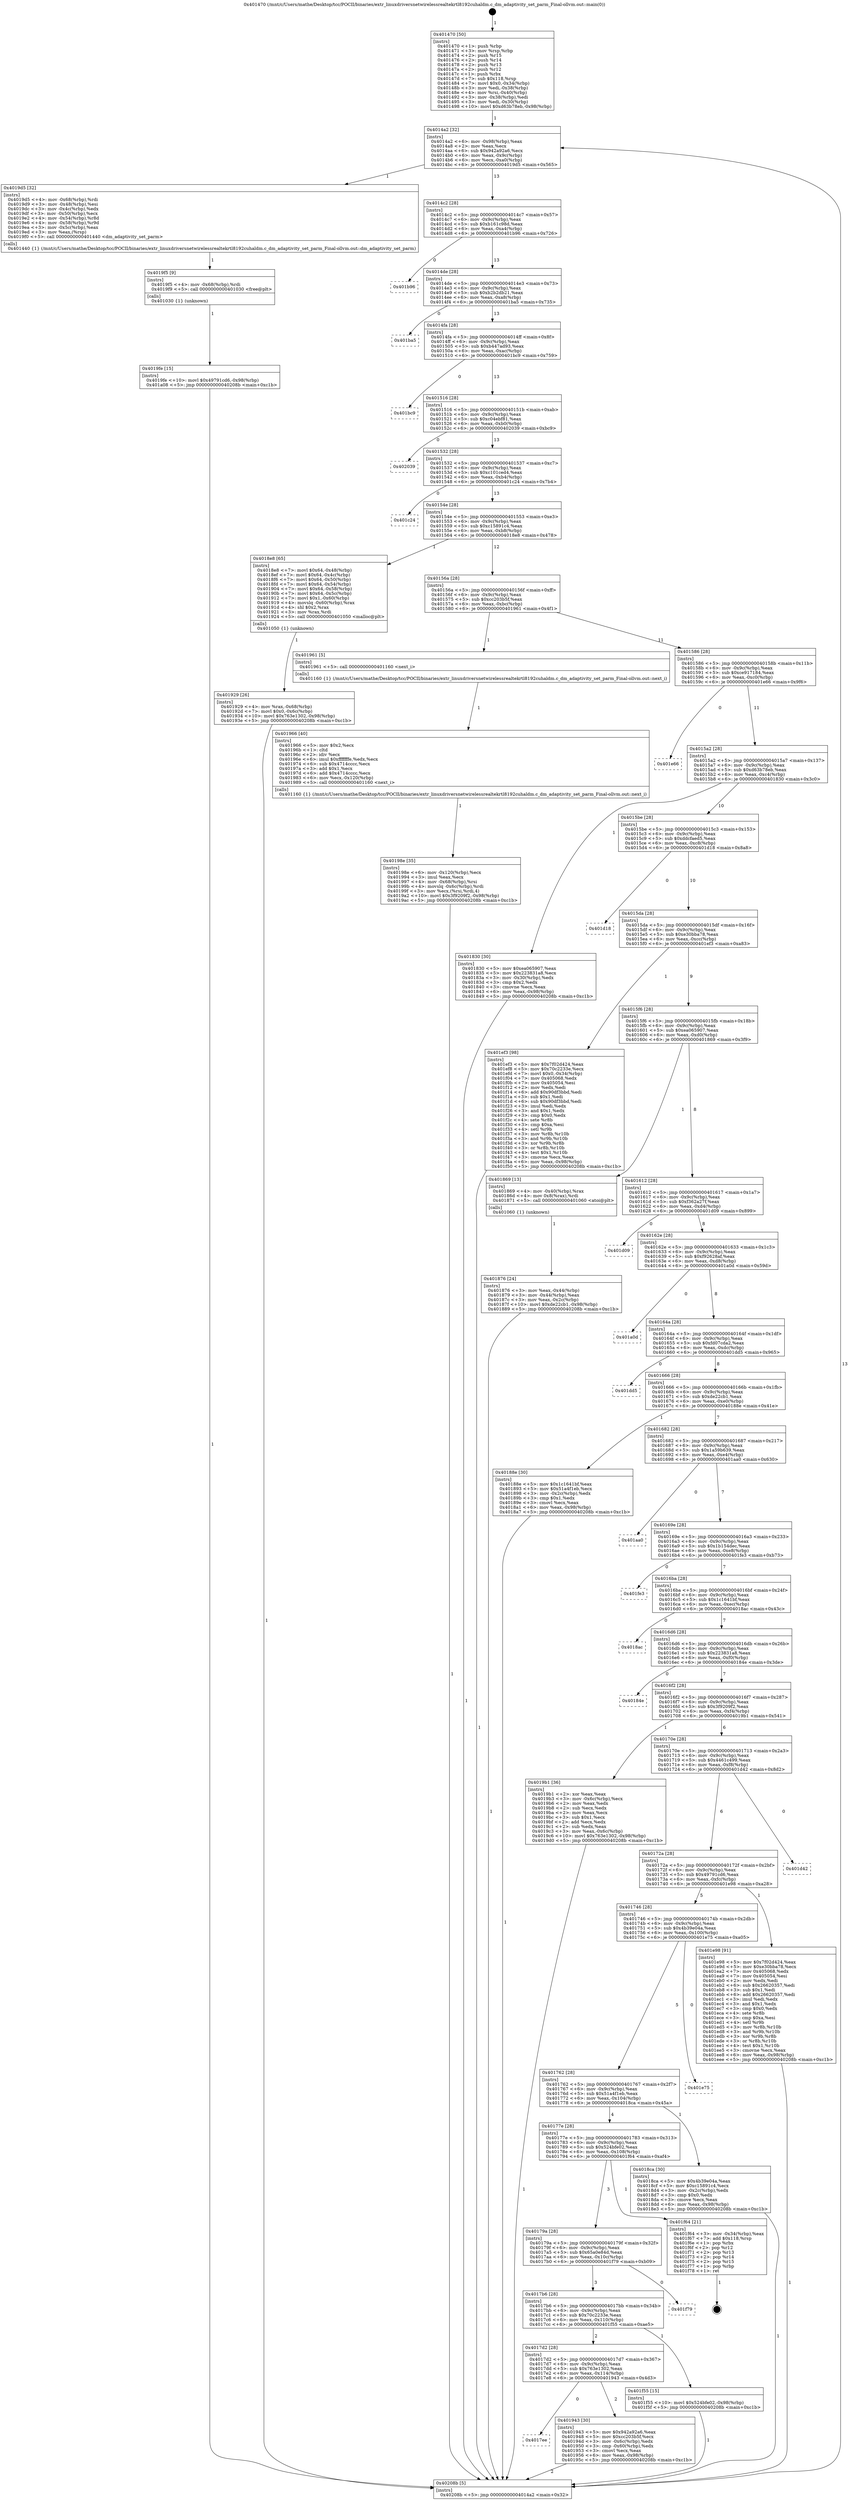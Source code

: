 digraph "0x401470" {
  label = "0x401470 (/mnt/c/Users/mathe/Desktop/tcc/POCII/binaries/extr_linuxdriversnetwirelessrealtekrtl8192cuhaldm.c_dm_adaptivity_set_parm_Final-ollvm.out::main(0))"
  labelloc = "t"
  node[shape=record]

  Entry [label="",width=0.3,height=0.3,shape=circle,fillcolor=black,style=filled]
  "0x4014a2" [label="{
     0x4014a2 [32]\l
     | [instrs]\l
     &nbsp;&nbsp;0x4014a2 \<+6\>: mov -0x98(%rbp),%eax\l
     &nbsp;&nbsp;0x4014a8 \<+2\>: mov %eax,%ecx\l
     &nbsp;&nbsp;0x4014aa \<+6\>: sub $0x942a92a6,%ecx\l
     &nbsp;&nbsp;0x4014b0 \<+6\>: mov %eax,-0x9c(%rbp)\l
     &nbsp;&nbsp;0x4014b6 \<+6\>: mov %ecx,-0xa0(%rbp)\l
     &nbsp;&nbsp;0x4014bc \<+6\>: je 00000000004019d5 \<main+0x565\>\l
  }"]
  "0x4019d5" [label="{
     0x4019d5 [32]\l
     | [instrs]\l
     &nbsp;&nbsp;0x4019d5 \<+4\>: mov -0x68(%rbp),%rdi\l
     &nbsp;&nbsp;0x4019d9 \<+3\>: mov -0x48(%rbp),%esi\l
     &nbsp;&nbsp;0x4019dc \<+3\>: mov -0x4c(%rbp),%edx\l
     &nbsp;&nbsp;0x4019df \<+3\>: mov -0x50(%rbp),%ecx\l
     &nbsp;&nbsp;0x4019e2 \<+4\>: mov -0x54(%rbp),%r8d\l
     &nbsp;&nbsp;0x4019e6 \<+4\>: mov -0x58(%rbp),%r9d\l
     &nbsp;&nbsp;0x4019ea \<+3\>: mov -0x5c(%rbp),%eax\l
     &nbsp;&nbsp;0x4019ed \<+3\>: mov %eax,(%rsp)\l
     &nbsp;&nbsp;0x4019f0 \<+5\>: call 0000000000401440 \<dm_adaptivity_set_parm\>\l
     | [calls]\l
     &nbsp;&nbsp;0x401440 \{1\} (/mnt/c/Users/mathe/Desktop/tcc/POCII/binaries/extr_linuxdriversnetwirelessrealtekrtl8192cuhaldm.c_dm_adaptivity_set_parm_Final-ollvm.out::dm_adaptivity_set_parm)\l
  }"]
  "0x4014c2" [label="{
     0x4014c2 [28]\l
     | [instrs]\l
     &nbsp;&nbsp;0x4014c2 \<+5\>: jmp 00000000004014c7 \<main+0x57\>\l
     &nbsp;&nbsp;0x4014c7 \<+6\>: mov -0x9c(%rbp),%eax\l
     &nbsp;&nbsp;0x4014cd \<+5\>: sub $0xb161c98d,%eax\l
     &nbsp;&nbsp;0x4014d2 \<+6\>: mov %eax,-0xa4(%rbp)\l
     &nbsp;&nbsp;0x4014d8 \<+6\>: je 0000000000401b96 \<main+0x726\>\l
  }"]
  Exit [label="",width=0.3,height=0.3,shape=circle,fillcolor=black,style=filled,peripheries=2]
  "0x401b96" [label="{
     0x401b96\l
  }", style=dashed]
  "0x4014de" [label="{
     0x4014de [28]\l
     | [instrs]\l
     &nbsp;&nbsp;0x4014de \<+5\>: jmp 00000000004014e3 \<main+0x73\>\l
     &nbsp;&nbsp;0x4014e3 \<+6\>: mov -0x9c(%rbp),%eax\l
     &nbsp;&nbsp;0x4014e9 \<+5\>: sub $0xb2b2db21,%eax\l
     &nbsp;&nbsp;0x4014ee \<+6\>: mov %eax,-0xa8(%rbp)\l
     &nbsp;&nbsp;0x4014f4 \<+6\>: je 0000000000401ba5 \<main+0x735\>\l
  }"]
  "0x4019fe" [label="{
     0x4019fe [15]\l
     | [instrs]\l
     &nbsp;&nbsp;0x4019fe \<+10\>: movl $0x49791cd6,-0x98(%rbp)\l
     &nbsp;&nbsp;0x401a08 \<+5\>: jmp 000000000040208b \<main+0xc1b\>\l
  }"]
  "0x401ba5" [label="{
     0x401ba5\l
  }", style=dashed]
  "0x4014fa" [label="{
     0x4014fa [28]\l
     | [instrs]\l
     &nbsp;&nbsp;0x4014fa \<+5\>: jmp 00000000004014ff \<main+0x8f\>\l
     &nbsp;&nbsp;0x4014ff \<+6\>: mov -0x9c(%rbp),%eax\l
     &nbsp;&nbsp;0x401505 \<+5\>: sub $0xb447ad93,%eax\l
     &nbsp;&nbsp;0x40150a \<+6\>: mov %eax,-0xac(%rbp)\l
     &nbsp;&nbsp;0x401510 \<+6\>: je 0000000000401bc9 \<main+0x759\>\l
  }"]
  "0x4019f5" [label="{
     0x4019f5 [9]\l
     | [instrs]\l
     &nbsp;&nbsp;0x4019f5 \<+4\>: mov -0x68(%rbp),%rdi\l
     &nbsp;&nbsp;0x4019f9 \<+5\>: call 0000000000401030 \<free@plt\>\l
     | [calls]\l
     &nbsp;&nbsp;0x401030 \{1\} (unknown)\l
  }"]
  "0x401bc9" [label="{
     0x401bc9\l
  }", style=dashed]
  "0x401516" [label="{
     0x401516 [28]\l
     | [instrs]\l
     &nbsp;&nbsp;0x401516 \<+5\>: jmp 000000000040151b \<main+0xab\>\l
     &nbsp;&nbsp;0x40151b \<+6\>: mov -0x9c(%rbp),%eax\l
     &nbsp;&nbsp;0x401521 \<+5\>: sub $0xc04ebf81,%eax\l
     &nbsp;&nbsp;0x401526 \<+6\>: mov %eax,-0xb0(%rbp)\l
     &nbsp;&nbsp;0x40152c \<+6\>: je 0000000000402039 \<main+0xbc9\>\l
  }"]
  "0x40198e" [label="{
     0x40198e [35]\l
     | [instrs]\l
     &nbsp;&nbsp;0x40198e \<+6\>: mov -0x120(%rbp),%ecx\l
     &nbsp;&nbsp;0x401994 \<+3\>: imul %eax,%ecx\l
     &nbsp;&nbsp;0x401997 \<+4\>: mov -0x68(%rbp),%rsi\l
     &nbsp;&nbsp;0x40199b \<+4\>: movslq -0x6c(%rbp),%rdi\l
     &nbsp;&nbsp;0x40199f \<+3\>: mov %ecx,(%rsi,%rdi,4)\l
     &nbsp;&nbsp;0x4019a2 \<+10\>: movl $0x3f9209f2,-0x98(%rbp)\l
     &nbsp;&nbsp;0x4019ac \<+5\>: jmp 000000000040208b \<main+0xc1b\>\l
  }"]
  "0x402039" [label="{
     0x402039\l
  }", style=dashed]
  "0x401532" [label="{
     0x401532 [28]\l
     | [instrs]\l
     &nbsp;&nbsp;0x401532 \<+5\>: jmp 0000000000401537 \<main+0xc7\>\l
     &nbsp;&nbsp;0x401537 \<+6\>: mov -0x9c(%rbp),%eax\l
     &nbsp;&nbsp;0x40153d \<+5\>: sub $0xc101ced4,%eax\l
     &nbsp;&nbsp;0x401542 \<+6\>: mov %eax,-0xb4(%rbp)\l
     &nbsp;&nbsp;0x401548 \<+6\>: je 0000000000401c24 \<main+0x7b4\>\l
  }"]
  "0x401966" [label="{
     0x401966 [40]\l
     | [instrs]\l
     &nbsp;&nbsp;0x401966 \<+5\>: mov $0x2,%ecx\l
     &nbsp;&nbsp;0x40196b \<+1\>: cltd\l
     &nbsp;&nbsp;0x40196c \<+2\>: idiv %ecx\l
     &nbsp;&nbsp;0x40196e \<+6\>: imul $0xfffffffe,%edx,%ecx\l
     &nbsp;&nbsp;0x401974 \<+6\>: sub $0x4714cccc,%ecx\l
     &nbsp;&nbsp;0x40197a \<+3\>: add $0x1,%ecx\l
     &nbsp;&nbsp;0x40197d \<+6\>: add $0x4714cccc,%ecx\l
     &nbsp;&nbsp;0x401983 \<+6\>: mov %ecx,-0x120(%rbp)\l
     &nbsp;&nbsp;0x401989 \<+5\>: call 0000000000401160 \<next_i\>\l
     | [calls]\l
     &nbsp;&nbsp;0x401160 \{1\} (/mnt/c/Users/mathe/Desktop/tcc/POCII/binaries/extr_linuxdriversnetwirelessrealtekrtl8192cuhaldm.c_dm_adaptivity_set_parm_Final-ollvm.out::next_i)\l
  }"]
  "0x401c24" [label="{
     0x401c24\l
  }", style=dashed]
  "0x40154e" [label="{
     0x40154e [28]\l
     | [instrs]\l
     &nbsp;&nbsp;0x40154e \<+5\>: jmp 0000000000401553 \<main+0xe3\>\l
     &nbsp;&nbsp;0x401553 \<+6\>: mov -0x9c(%rbp),%eax\l
     &nbsp;&nbsp;0x401559 \<+5\>: sub $0xc15891c4,%eax\l
     &nbsp;&nbsp;0x40155e \<+6\>: mov %eax,-0xb8(%rbp)\l
     &nbsp;&nbsp;0x401564 \<+6\>: je 00000000004018e8 \<main+0x478\>\l
  }"]
  "0x4017ee" [label="{
     0x4017ee\l
  }", style=dashed]
  "0x4018e8" [label="{
     0x4018e8 [65]\l
     | [instrs]\l
     &nbsp;&nbsp;0x4018e8 \<+7\>: movl $0x64,-0x48(%rbp)\l
     &nbsp;&nbsp;0x4018ef \<+7\>: movl $0x64,-0x4c(%rbp)\l
     &nbsp;&nbsp;0x4018f6 \<+7\>: movl $0x64,-0x50(%rbp)\l
     &nbsp;&nbsp;0x4018fd \<+7\>: movl $0x64,-0x54(%rbp)\l
     &nbsp;&nbsp;0x401904 \<+7\>: movl $0x64,-0x58(%rbp)\l
     &nbsp;&nbsp;0x40190b \<+7\>: movl $0x64,-0x5c(%rbp)\l
     &nbsp;&nbsp;0x401912 \<+7\>: movl $0x1,-0x60(%rbp)\l
     &nbsp;&nbsp;0x401919 \<+4\>: movslq -0x60(%rbp),%rax\l
     &nbsp;&nbsp;0x40191d \<+4\>: shl $0x2,%rax\l
     &nbsp;&nbsp;0x401921 \<+3\>: mov %rax,%rdi\l
     &nbsp;&nbsp;0x401924 \<+5\>: call 0000000000401050 \<malloc@plt\>\l
     | [calls]\l
     &nbsp;&nbsp;0x401050 \{1\} (unknown)\l
  }"]
  "0x40156a" [label="{
     0x40156a [28]\l
     | [instrs]\l
     &nbsp;&nbsp;0x40156a \<+5\>: jmp 000000000040156f \<main+0xff\>\l
     &nbsp;&nbsp;0x40156f \<+6\>: mov -0x9c(%rbp),%eax\l
     &nbsp;&nbsp;0x401575 \<+5\>: sub $0xcc203b5f,%eax\l
     &nbsp;&nbsp;0x40157a \<+6\>: mov %eax,-0xbc(%rbp)\l
     &nbsp;&nbsp;0x401580 \<+6\>: je 0000000000401961 \<main+0x4f1\>\l
  }"]
  "0x401943" [label="{
     0x401943 [30]\l
     | [instrs]\l
     &nbsp;&nbsp;0x401943 \<+5\>: mov $0x942a92a6,%eax\l
     &nbsp;&nbsp;0x401948 \<+5\>: mov $0xcc203b5f,%ecx\l
     &nbsp;&nbsp;0x40194d \<+3\>: mov -0x6c(%rbp),%edx\l
     &nbsp;&nbsp;0x401950 \<+3\>: cmp -0x60(%rbp),%edx\l
     &nbsp;&nbsp;0x401953 \<+3\>: cmovl %ecx,%eax\l
     &nbsp;&nbsp;0x401956 \<+6\>: mov %eax,-0x98(%rbp)\l
     &nbsp;&nbsp;0x40195c \<+5\>: jmp 000000000040208b \<main+0xc1b\>\l
  }"]
  "0x401961" [label="{
     0x401961 [5]\l
     | [instrs]\l
     &nbsp;&nbsp;0x401961 \<+5\>: call 0000000000401160 \<next_i\>\l
     | [calls]\l
     &nbsp;&nbsp;0x401160 \{1\} (/mnt/c/Users/mathe/Desktop/tcc/POCII/binaries/extr_linuxdriversnetwirelessrealtekrtl8192cuhaldm.c_dm_adaptivity_set_parm_Final-ollvm.out::next_i)\l
  }"]
  "0x401586" [label="{
     0x401586 [28]\l
     | [instrs]\l
     &nbsp;&nbsp;0x401586 \<+5\>: jmp 000000000040158b \<main+0x11b\>\l
     &nbsp;&nbsp;0x40158b \<+6\>: mov -0x9c(%rbp),%eax\l
     &nbsp;&nbsp;0x401591 \<+5\>: sub $0xce917184,%eax\l
     &nbsp;&nbsp;0x401596 \<+6\>: mov %eax,-0xc0(%rbp)\l
     &nbsp;&nbsp;0x40159c \<+6\>: je 0000000000401e66 \<main+0x9f6\>\l
  }"]
  "0x4017d2" [label="{
     0x4017d2 [28]\l
     | [instrs]\l
     &nbsp;&nbsp;0x4017d2 \<+5\>: jmp 00000000004017d7 \<main+0x367\>\l
     &nbsp;&nbsp;0x4017d7 \<+6\>: mov -0x9c(%rbp),%eax\l
     &nbsp;&nbsp;0x4017dd \<+5\>: sub $0x763e1302,%eax\l
     &nbsp;&nbsp;0x4017e2 \<+6\>: mov %eax,-0x114(%rbp)\l
     &nbsp;&nbsp;0x4017e8 \<+6\>: je 0000000000401943 \<main+0x4d3\>\l
  }"]
  "0x401e66" [label="{
     0x401e66\l
  }", style=dashed]
  "0x4015a2" [label="{
     0x4015a2 [28]\l
     | [instrs]\l
     &nbsp;&nbsp;0x4015a2 \<+5\>: jmp 00000000004015a7 \<main+0x137\>\l
     &nbsp;&nbsp;0x4015a7 \<+6\>: mov -0x9c(%rbp),%eax\l
     &nbsp;&nbsp;0x4015ad \<+5\>: sub $0xd63b78eb,%eax\l
     &nbsp;&nbsp;0x4015b2 \<+6\>: mov %eax,-0xc4(%rbp)\l
     &nbsp;&nbsp;0x4015b8 \<+6\>: je 0000000000401830 \<main+0x3c0\>\l
  }"]
  "0x401f55" [label="{
     0x401f55 [15]\l
     | [instrs]\l
     &nbsp;&nbsp;0x401f55 \<+10\>: movl $0x524bfe02,-0x98(%rbp)\l
     &nbsp;&nbsp;0x401f5f \<+5\>: jmp 000000000040208b \<main+0xc1b\>\l
  }"]
  "0x401830" [label="{
     0x401830 [30]\l
     | [instrs]\l
     &nbsp;&nbsp;0x401830 \<+5\>: mov $0xea065907,%eax\l
     &nbsp;&nbsp;0x401835 \<+5\>: mov $0x223831a8,%ecx\l
     &nbsp;&nbsp;0x40183a \<+3\>: mov -0x30(%rbp),%edx\l
     &nbsp;&nbsp;0x40183d \<+3\>: cmp $0x2,%edx\l
     &nbsp;&nbsp;0x401840 \<+3\>: cmovne %ecx,%eax\l
     &nbsp;&nbsp;0x401843 \<+6\>: mov %eax,-0x98(%rbp)\l
     &nbsp;&nbsp;0x401849 \<+5\>: jmp 000000000040208b \<main+0xc1b\>\l
  }"]
  "0x4015be" [label="{
     0x4015be [28]\l
     | [instrs]\l
     &nbsp;&nbsp;0x4015be \<+5\>: jmp 00000000004015c3 \<main+0x153\>\l
     &nbsp;&nbsp;0x4015c3 \<+6\>: mov -0x9c(%rbp),%eax\l
     &nbsp;&nbsp;0x4015c9 \<+5\>: sub $0xddcfaed5,%eax\l
     &nbsp;&nbsp;0x4015ce \<+6\>: mov %eax,-0xc8(%rbp)\l
     &nbsp;&nbsp;0x4015d4 \<+6\>: je 0000000000401d18 \<main+0x8a8\>\l
  }"]
  "0x40208b" [label="{
     0x40208b [5]\l
     | [instrs]\l
     &nbsp;&nbsp;0x40208b \<+5\>: jmp 00000000004014a2 \<main+0x32\>\l
  }"]
  "0x401470" [label="{
     0x401470 [50]\l
     | [instrs]\l
     &nbsp;&nbsp;0x401470 \<+1\>: push %rbp\l
     &nbsp;&nbsp;0x401471 \<+3\>: mov %rsp,%rbp\l
     &nbsp;&nbsp;0x401474 \<+2\>: push %r15\l
     &nbsp;&nbsp;0x401476 \<+2\>: push %r14\l
     &nbsp;&nbsp;0x401478 \<+2\>: push %r13\l
     &nbsp;&nbsp;0x40147a \<+2\>: push %r12\l
     &nbsp;&nbsp;0x40147c \<+1\>: push %rbx\l
     &nbsp;&nbsp;0x40147d \<+7\>: sub $0x118,%rsp\l
     &nbsp;&nbsp;0x401484 \<+7\>: movl $0x0,-0x34(%rbp)\l
     &nbsp;&nbsp;0x40148b \<+3\>: mov %edi,-0x38(%rbp)\l
     &nbsp;&nbsp;0x40148e \<+4\>: mov %rsi,-0x40(%rbp)\l
     &nbsp;&nbsp;0x401492 \<+3\>: mov -0x38(%rbp),%edi\l
     &nbsp;&nbsp;0x401495 \<+3\>: mov %edi,-0x30(%rbp)\l
     &nbsp;&nbsp;0x401498 \<+10\>: movl $0xd63b78eb,-0x98(%rbp)\l
  }"]
  "0x4017b6" [label="{
     0x4017b6 [28]\l
     | [instrs]\l
     &nbsp;&nbsp;0x4017b6 \<+5\>: jmp 00000000004017bb \<main+0x34b\>\l
     &nbsp;&nbsp;0x4017bb \<+6\>: mov -0x9c(%rbp),%eax\l
     &nbsp;&nbsp;0x4017c1 \<+5\>: sub $0x70c2233e,%eax\l
     &nbsp;&nbsp;0x4017c6 \<+6\>: mov %eax,-0x110(%rbp)\l
     &nbsp;&nbsp;0x4017cc \<+6\>: je 0000000000401f55 \<main+0xae5\>\l
  }"]
  "0x401d18" [label="{
     0x401d18\l
  }", style=dashed]
  "0x4015da" [label="{
     0x4015da [28]\l
     | [instrs]\l
     &nbsp;&nbsp;0x4015da \<+5\>: jmp 00000000004015df \<main+0x16f\>\l
     &nbsp;&nbsp;0x4015df \<+6\>: mov -0x9c(%rbp),%eax\l
     &nbsp;&nbsp;0x4015e5 \<+5\>: sub $0xe30bba78,%eax\l
     &nbsp;&nbsp;0x4015ea \<+6\>: mov %eax,-0xcc(%rbp)\l
     &nbsp;&nbsp;0x4015f0 \<+6\>: je 0000000000401ef3 \<main+0xa83\>\l
  }"]
  "0x401f79" [label="{
     0x401f79\l
  }", style=dashed]
  "0x401ef3" [label="{
     0x401ef3 [98]\l
     | [instrs]\l
     &nbsp;&nbsp;0x401ef3 \<+5\>: mov $0x7f02d424,%eax\l
     &nbsp;&nbsp;0x401ef8 \<+5\>: mov $0x70c2233e,%ecx\l
     &nbsp;&nbsp;0x401efd \<+7\>: movl $0x0,-0x34(%rbp)\l
     &nbsp;&nbsp;0x401f04 \<+7\>: mov 0x405068,%edx\l
     &nbsp;&nbsp;0x401f0b \<+7\>: mov 0x405054,%esi\l
     &nbsp;&nbsp;0x401f12 \<+2\>: mov %edx,%edi\l
     &nbsp;&nbsp;0x401f14 \<+6\>: add $0x90df3bbd,%edi\l
     &nbsp;&nbsp;0x401f1a \<+3\>: sub $0x1,%edi\l
     &nbsp;&nbsp;0x401f1d \<+6\>: sub $0x90df3bbd,%edi\l
     &nbsp;&nbsp;0x401f23 \<+3\>: imul %edi,%edx\l
     &nbsp;&nbsp;0x401f26 \<+3\>: and $0x1,%edx\l
     &nbsp;&nbsp;0x401f29 \<+3\>: cmp $0x0,%edx\l
     &nbsp;&nbsp;0x401f2c \<+4\>: sete %r8b\l
     &nbsp;&nbsp;0x401f30 \<+3\>: cmp $0xa,%esi\l
     &nbsp;&nbsp;0x401f33 \<+4\>: setl %r9b\l
     &nbsp;&nbsp;0x401f37 \<+3\>: mov %r8b,%r10b\l
     &nbsp;&nbsp;0x401f3a \<+3\>: and %r9b,%r10b\l
     &nbsp;&nbsp;0x401f3d \<+3\>: xor %r9b,%r8b\l
     &nbsp;&nbsp;0x401f40 \<+3\>: or %r8b,%r10b\l
     &nbsp;&nbsp;0x401f43 \<+4\>: test $0x1,%r10b\l
     &nbsp;&nbsp;0x401f47 \<+3\>: cmovne %ecx,%eax\l
     &nbsp;&nbsp;0x401f4a \<+6\>: mov %eax,-0x98(%rbp)\l
     &nbsp;&nbsp;0x401f50 \<+5\>: jmp 000000000040208b \<main+0xc1b\>\l
  }"]
  "0x4015f6" [label="{
     0x4015f6 [28]\l
     | [instrs]\l
     &nbsp;&nbsp;0x4015f6 \<+5\>: jmp 00000000004015fb \<main+0x18b\>\l
     &nbsp;&nbsp;0x4015fb \<+6\>: mov -0x9c(%rbp),%eax\l
     &nbsp;&nbsp;0x401601 \<+5\>: sub $0xea065907,%eax\l
     &nbsp;&nbsp;0x401606 \<+6\>: mov %eax,-0xd0(%rbp)\l
     &nbsp;&nbsp;0x40160c \<+6\>: je 0000000000401869 \<main+0x3f9\>\l
  }"]
  "0x40179a" [label="{
     0x40179a [28]\l
     | [instrs]\l
     &nbsp;&nbsp;0x40179a \<+5\>: jmp 000000000040179f \<main+0x32f\>\l
     &nbsp;&nbsp;0x40179f \<+6\>: mov -0x9c(%rbp),%eax\l
     &nbsp;&nbsp;0x4017a5 \<+5\>: sub $0x65a0e84d,%eax\l
     &nbsp;&nbsp;0x4017aa \<+6\>: mov %eax,-0x10c(%rbp)\l
     &nbsp;&nbsp;0x4017b0 \<+6\>: je 0000000000401f79 \<main+0xb09\>\l
  }"]
  "0x401869" [label="{
     0x401869 [13]\l
     | [instrs]\l
     &nbsp;&nbsp;0x401869 \<+4\>: mov -0x40(%rbp),%rax\l
     &nbsp;&nbsp;0x40186d \<+4\>: mov 0x8(%rax),%rdi\l
     &nbsp;&nbsp;0x401871 \<+5\>: call 0000000000401060 \<atoi@plt\>\l
     | [calls]\l
     &nbsp;&nbsp;0x401060 \{1\} (unknown)\l
  }"]
  "0x401612" [label="{
     0x401612 [28]\l
     | [instrs]\l
     &nbsp;&nbsp;0x401612 \<+5\>: jmp 0000000000401617 \<main+0x1a7\>\l
     &nbsp;&nbsp;0x401617 \<+6\>: mov -0x9c(%rbp),%eax\l
     &nbsp;&nbsp;0x40161d \<+5\>: sub $0xf362a27f,%eax\l
     &nbsp;&nbsp;0x401622 \<+6\>: mov %eax,-0xd4(%rbp)\l
     &nbsp;&nbsp;0x401628 \<+6\>: je 0000000000401d09 \<main+0x899\>\l
  }"]
  "0x401876" [label="{
     0x401876 [24]\l
     | [instrs]\l
     &nbsp;&nbsp;0x401876 \<+3\>: mov %eax,-0x44(%rbp)\l
     &nbsp;&nbsp;0x401879 \<+3\>: mov -0x44(%rbp),%eax\l
     &nbsp;&nbsp;0x40187c \<+3\>: mov %eax,-0x2c(%rbp)\l
     &nbsp;&nbsp;0x40187f \<+10\>: movl $0xde22cb1,-0x98(%rbp)\l
     &nbsp;&nbsp;0x401889 \<+5\>: jmp 000000000040208b \<main+0xc1b\>\l
  }"]
  "0x401f64" [label="{
     0x401f64 [21]\l
     | [instrs]\l
     &nbsp;&nbsp;0x401f64 \<+3\>: mov -0x34(%rbp),%eax\l
     &nbsp;&nbsp;0x401f67 \<+7\>: add $0x118,%rsp\l
     &nbsp;&nbsp;0x401f6e \<+1\>: pop %rbx\l
     &nbsp;&nbsp;0x401f6f \<+2\>: pop %r12\l
     &nbsp;&nbsp;0x401f71 \<+2\>: pop %r13\l
     &nbsp;&nbsp;0x401f73 \<+2\>: pop %r14\l
     &nbsp;&nbsp;0x401f75 \<+2\>: pop %r15\l
     &nbsp;&nbsp;0x401f77 \<+1\>: pop %rbp\l
     &nbsp;&nbsp;0x401f78 \<+1\>: ret\l
  }"]
  "0x401d09" [label="{
     0x401d09\l
  }", style=dashed]
  "0x40162e" [label="{
     0x40162e [28]\l
     | [instrs]\l
     &nbsp;&nbsp;0x40162e \<+5\>: jmp 0000000000401633 \<main+0x1c3\>\l
     &nbsp;&nbsp;0x401633 \<+6\>: mov -0x9c(%rbp),%eax\l
     &nbsp;&nbsp;0x401639 \<+5\>: sub $0xf92628af,%eax\l
     &nbsp;&nbsp;0x40163e \<+6\>: mov %eax,-0xd8(%rbp)\l
     &nbsp;&nbsp;0x401644 \<+6\>: je 0000000000401a0d \<main+0x59d\>\l
  }"]
  "0x401929" [label="{
     0x401929 [26]\l
     | [instrs]\l
     &nbsp;&nbsp;0x401929 \<+4\>: mov %rax,-0x68(%rbp)\l
     &nbsp;&nbsp;0x40192d \<+7\>: movl $0x0,-0x6c(%rbp)\l
     &nbsp;&nbsp;0x401934 \<+10\>: movl $0x763e1302,-0x98(%rbp)\l
     &nbsp;&nbsp;0x40193e \<+5\>: jmp 000000000040208b \<main+0xc1b\>\l
  }"]
  "0x401a0d" [label="{
     0x401a0d\l
  }", style=dashed]
  "0x40164a" [label="{
     0x40164a [28]\l
     | [instrs]\l
     &nbsp;&nbsp;0x40164a \<+5\>: jmp 000000000040164f \<main+0x1df\>\l
     &nbsp;&nbsp;0x40164f \<+6\>: mov -0x9c(%rbp),%eax\l
     &nbsp;&nbsp;0x401655 \<+5\>: sub $0xfd07cda2,%eax\l
     &nbsp;&nbsp;0x40165a \<+6\>: mov %eax,-0xdc(%rbp)\l
     &nbsp;&nbsp;0x401660 \<+6\>: je 0000000000401dd5 \<main+0x965\>\l
  }"]
  "0x40177e" [label="{
     0x40177e [28]\l
     | [instrs]\l
     &nbsp;&nbsp;0x40177e \<+5\>: jmp 0000000000401783 \<main+0x313\>\l
     &nbsp;&nbsp;0x401783 \<+6\>: mov -0x9c(%rbp),%eax\l
     &nbsp;&nbsp;0x401789 \<+5\>: sub $0x524bfe02,%eax\l
     &nbsp;&nbsp;0x40178e \<+6\>: mov %eax,-0x108(%rbp)\l
     &nbsp;&nbsp;0x401794 \<+6\>: je 0000000000401f64 \<main+0xaf4\>\l
  }"]
  "0x401dd5" [label="{
     0x401dd5\l
  }", style=dashed]
  "0x401666" [label="{
     0x401666 [28]\l
     | [instrs]\l
     &nbsp;&nbsp;0x401666 \<+5\>: jmp 000000000040166b \<main+0x1fb\>\l
     &nbsp;&nbsp;0x40166b \<+6\>: mov -0x9c(%rbp),%eax\l
     &nbsp;&nbsp;0x401671 \<+5\>: sub $0xde22cb1,%eax\l
     &nbsp;&nbsp;0x401676 \<+6\>: mov %eax,-0xe0(%rbp)\l
     &nbsp;&nbsp;0x40167c \<+6\>: je 000000000040188e \<main+0x41e\>\l
  }"]
  "0x4018ca" [label="{
     0x4018ca [30]\l
     | [instrs]\l
     &nbsp;&nbsp;0x4018ca \<+5\>: mov $0x4b39e04a,%eax\l
     &nbsp;&nbsp;0x4018cf \<+5\>: mov $0xc15891c4,%ecx\l
     &nbsp;&nbsp;0x4018d4 \<+3\>: mov -0x2c(%rbp),%edx\l
     &nbsp;&nbsp;0x4018d7 \<+3\>: cmp $0x0,%edx\l
     &nbsp;&nbsp;0x4018da \<+3\>: cmove %ecx,%eax\l
     &nbsp;&nbsp;0x4018dd \<+6\>: mov %eax,-0x98(%rbp)\l
     &nbsp;&nbsp;0x4018e3 \<+5\>: jmp 000000000040208b \<main+0xc1b\>\l
  }"]
  "0x40188e" [label="{
     0x40188e [30]\l
     | [instrs]\l
     &nbsp;&nbsp;0x40188e \<+5\>: mov $0x1c1641bf,%eax\l
     &nbsp;&nbsp;0x401893 \<+5\>: mov $0x51a4f1eb,%ecx\l
     &nbsp;&nbsp;0x401898 \<+3\>: mov -0x2c(%rbp),%edx\l
     &nbsp;&nbsp;0x40189b \<+3\>: cmp $0x1,%edx\l
     &nbsp;&nbsp;0x40189e \<+3\>: cmovl %ecx,%eax\l
     &nbsp;&nbsp;0x4018a1 \<+6\>: mov %eax,-0x98(%rbp)\l
     &nbsp;&nbsp;0x4018a7 \<+5\>: jmp 000000000040208b \<main+0xc1b\>\l
  }"]
  "0x401682" [label="{
     0x401682 [28]\l
     | [instrs]\l
     &nbsp;&nbsp;0x401682 \<+5\>: jmp 0000000000401687 \<main+0x217\>\l
     &nbsp;&nbsp;0x401687 \<+6\>: mov -0x9c(%rbp),%eax\l
     &nbsp;&nbsp;0x40168d \<+5\>: sub $0x1a59b639,%eax\l
     &nbsp;&nbsp;0x401692 \<+6\>: mov %eax,-0xe4(%rbp)\l
     &nbsp;&nbsp;0x401698 \<+6\>: je 0000000000401aa0 \<main+0x630\>\l
  }"]
  "0x401762" [label="{
     0x401762 [28]\l
     | [instrs]\l
     &nbsp;&nbsp;0x401762 \<+5\>: jmp 0000000000401767 \<main+0x2f7\>\l
     &nbsp;&nbsp;0x401767 \<+6\>: mov -0x9c(%rbp),%eax\l
     &nbsp;&nbsp;0x40176d \<+5\>: sub $0x51a4f1eb,%eax\l
     &nbsp;&nbsp;0x401772 \<+6\>: mov %eax,-0x104(%rbp)\l
     &nbsp;&nbsp;0x401778 \<+6\>: je 00000000004018ca \<main+0x45a\>\l
  }"]
  "0x401aa0" [label="{
     0x401aa0\l
  }", style=dashed]
  "0x40169e" [label="{
     0x40169e [28]\l
     | [instrs]\l
     &nbsp;&nbsp;0x40169e \<+5\>: jmp 00000000004016a3 \<main+0x233\>\l
     &nbsp;&nbsp;0x4016a3 \<+6\>: mov -0x9c(%rbp),%eax\l
     &nbsp;&nbsp;0x4016a9 \<+5\>: sub $0x1b154dec,%eax\l
     &nbsp;&nbsp;0x4016ae \<+6\>: mov %eax,-0xe8(%rbp)\l
     &nbsp;&nbsp;0x4016b4 \<+6\>: je 0000000000401fe3 \<main+0xb73\>\l
  }"]
  "0x401e75" [label="{
     0x401e75\l
  }", style=dashed]
  "0x401fe3" [label="{
     0x401fe3\l
  }", style=dashed]
  "0x4016ba" [label="{
     0x4016ba [28]\l
     | [instrs]\l
     &nbsp;&nbsp;0x4016ba \<+5\>: jmp 00000000004016bf \<main+0x24f\>\l
     &nbsp;&nbsp;0x4016bf \<+6\>: mov -0x9c(%rbp),%eax\l
     &nbsp;&nbsp;0x4016c5 \<+5\>: sub $0x1c1641bf,%eax\l
     &nbsp;&nbsp;0x4016ca \<+6\>: mov %eax,-0xec(%rbp)\l
     &nbsp;&nbsp;0x4016d0 \<+6\>: je 00000000004018ac \<main+0x43c\>\l
  }"]
  "0x401746" [label="{
     0x401746 [28]\l
     | [instrs]\l
     &nbsp;&nbsp;0x401746 \<+5\>: jmp 000000000040174b \<main+0x2db\>\l
     &nbsp;&nbsp;0x40174b \<+6\>: mov -0x9c(%rbp),%eax\l
     &nbsp;&nbsp;0x401751 \<+5\>: sub $0x4b39e04a,%eax\l
     &nbsp;&nbsp;0x401756 \<+6\>: mov %eax,-0x100(%rbp)\l
     &nbsp;&nbsp;0x40175c \<+6\>: je 0000000000401e75 \<main+0xa05\>\l
  }"]
  "0x4018ac" [label="{
     0x4018ac\l
  }", style=dashed]
  "0x4016d6" [label="{
     0x4016d6 [28]\l
     | [instrs]\l
     &nbsp;&nbsp;0x4016d6 \<+5\>: jmp 00000000004016db \<main+0x26b\>\l
     &nbsp;&nbsp;0x4016db \<+6\>: mov -0x9c(%rbp),%eax\l
     &nbsp;&nbsp;0x4016e1 \<+5\>: sub $0x223831a8,%eax\l
     &nbsp;&nbsp;0x4016e6 \<+6\>: mov %eax,-0xf0(%rbp)\l
     &nbsp;&nbsp;0x4016ec \<+6\>: je 000000000040184e \<main+0x3de\>\l
  }"]
  "0x401e98" [label="{
     0x401e98 [91]\l
     | [instrs]\l
     &nbsp;&nbsp;0x401e98 \<+5\>: mov $0x7f02d424,%eax\l
     &nbsp;&nbsp;0x401e9d \<+5\>: mov $0xe30bba78,%ecx\l
     &nbsp;&nbsp;0x401ea2 \<+7\>: mov 0x405068,%edx\l
     &nbsp;&nbsp;0x401ea9 \<+7\>: mov 0x405054,%esi\l
     &nbsp;&nbsp;0x401eb0 \<+2\>: mov %edx,%edi\l
     &nbsp;&nbsp;0x401eb2 \<+6\>: sub $0x26620357,%edi\l
     &nbsp;&nbsp;0x401eb8 \<+3\>: sub $0x1,%edi\l
     &nbsp;&nbsp;0x401ebb \<+6\>: add $0x26620357,%edi\l
     &nbsp;&nbsp;0x401ec1 \<+3\>: imul %edi,%edx\l
     &nbsp;&nbsp;0x401ec4 \<+3\>: and $0x1,%edx\l
     &nbsp;&nbsp;0x401ec7 \<+3\>: cmp $0x0,%edx\l
     &nbsp;&nbsp;0x401eca \<+4\>: sete %r8b\l
     &nbsp;&nbsp;0x401ece \<+3\>: cmp $0xa,%esi\l
     &nbsp;&nbsp;0x401ed1 \<+4\>: setl %r9b\l
     &nbsp;&nbsp;0x401ed5 \<+3\>: mov %r8b,%r10b\l
     &nbsp;&nbsp;0x401ed8 \<+3\>: and %r9b,%r10b\l
     &nbsp;&nbsp;0x401edb \<+3\>: xor %r9b,%r8b\l
     &nbsp;&nbsp;0x401ede \<+3\>: or %r8b,%r10b\l
     &nbsp;&nbsp;0x401ee1 \<+4\>: test $0x1,%r10b\l
     &nbsp;&nbsp;0x401ee5 \<+3\>: cmovne %ecx,%eax\l
     &nbsp;&nbsp;0x401ee8 \<+6\>: mov %eax,-0x98(%rbp)\l
     &nbsp;&nbsp;0x401eee \<+5\>: jmp 000000000040208b \<main+0xc1b\>\l
  }"]
  "0x40184e" [label="{
     0x40184e\l
  }", style=dashed]
  "0x4016f2" [label="{
     0x4016f2 [28]\l
     | [instrs]\l
     &nbsp;&nbsp;0x4016f2 \<+5\>: jmp 00000000004016f7 \<main+0x287\>\l
     &nbsp;&nbsp;0x4016f7 \<+6\>: mov -0x9c(%rbp),%eax\l
     &nbsp;&nbsp;0x4016fd \<+5\>: sub $0x3f9209f2,%eax\l
     &nbsp;&nbsp;0x401702 \<+6\>: mov %eax,-0xf4(%rbp)\l
     &nbsp;&nbsp;0x401708 \<+6\>: je 00000000004019b1 \<main+0x541\>\l
  }"]
  "0x40172a" [label="{
     0x40172a [28]\l
     | [instrs]\l
     &nbsp;&nbsp;0x40172a \<+5\>: jmp 000000000040172f \<main+0x2bf\>\l
     &nbsp;&nbsp;0x40172f \<+6\>: mov -0x9c(%rbp),%eax\l
     &nbsp;&nbsp;0x401735 \<+5\>: sub $0x49791cd6,%eax\l
     &nbsp;&nbsp;0x40173a \<+6\>: mov %eax,-0xfc(%rbp)\l
     &nbsp;&nbsp;0x401740 \<+6\>: je 0000000000401e98 \<main+0xa28\>\l
  }"]
  "0x4019b1" [label="{
     0x4019b1 [36]\l
     | [instrs]\l
     &nbsp;&nbsp;0x4019b1 \<+2\>: xor %eax,%eax\l
     &nbsp;&nbsp;0x4019b3 \<+3\>: mov -0x6c(%rbp),%ecx\l
     &nbsp;&nbsp;0x4019b6 \<+2\>: mov %eax,%edx\l
     &nbsp;&nbsp;0x4019b8 \<+2\>: sub %ecx,%edx\l
     &nbsp;&nbsp;0x4019ba \<+2\>: mov %eax,%ecx\l
     &nbsp;&nbsp;0x4019bc \<+3\>: sub $0x1,%ecx\l
     &nbsp;&nbsp;0x4019bf \<+2\>: add %ecx,%edx\l
     &nbsp;&nbsp;0x4019c1 \<+2\>: sub %edx,%eax\l
     &nbsp;&nbsp;0x4019c3 \<+3\>: mov %eax,-0x6c(%rbp)\l
     &nbsp;&nbsp;0x4019c6 \<+10\>: movl $0x763e1302,-0x98(%rbp)\l
     &nbsp;&nbsp;0x4019d0 \<+5\>: jmp 000000000040208b \<main+0xc1b\>\l
  }"]
  "0x40170e" [label="{
     0x40170e [28]\l
     | [instrs]\l
     &nbsp;&nbsp;0x40170e \<+5\>: jmp 0000000000401713 \<main+0x2a3\>\l
     &nbsp;&nbsp;0x401713 \<+6\>: mov -0x9c(%rbp),%eax\l
     &nbsp;&nbsp;0x401719 \<+5\>: sub $0x4461c499,%eax\l
     &nbsp;&nbsp;0x40171e \<+6\>: mov %eax,-0xf8(%rbp)\l
     &nbsp;&nbsp;0x401724 \<+6\>: je 0000000000401d42 \<main+0x8d2\>\l
  }"]
  "0x401d42" [label="{
     0x401d42\l
  }", style=dashed]
  Entry -> "0x401470" [label=" 1"]
  "0x4014a2" -> "0x4019d5" [label=" 1"]
  "0x4014a2" -> "0x4014c2" [label=" 13"]
  "0x401f64" -> Exit [label=" 1"]
  "0x4014c2" -> "0x401b96" [label=" 0"]
  "0x4014c2" -> "0x4014de" [label=" 13"]
  "0x401f55" -> "0x40208b" [label=" 1"]
  "0x4014de" -> "0x401ba5" [label=" 0"]
  "0x4014de" -> "0x4014fa" [label=" 13"]
  "0x401ef3" -> "0x40208b" [label=" 1"]
  "0x4014fa" -> "0x401bc9" [label=" 0"]
  "0x4014fa" -> "0x401516" [label=" 13"]
  "0x401e98" -> "0x40208b" [label=" 1"]
  "0x401516" -> "0x402039" [label=" 0"]
  "0x401516" -> "0x401532" [label=" 13"]
  "0x4019fe" -> "0x40208b" [label=" 1"]
  "0x401532" -> "0x401c24" [label=" 0"]
  "0x401532" -> "0x40154e" [label=" 13"]
  "0x4019f5" -> "0x4019fe" [label=" 1"]
  "0x40154e" -> "0x4018e8" [label=" 1"]
  "0x40154e" -> "0x40156a" [label=" 12"]
  "0x4019d5" -> "0x4019f5" [label=" 1"]
  "0x40156a" -> "0x401961" [label=" 1"]
  "0x40156a" -> "0x401586" [label=" 11"]
  "0x4019b1" -> "0x40208b" [label=" 1"]
  "0x401586" -> "0x401e66" [label=" 0"]
  "0x401586" -> "0x4015a2" [label=" 11"]
  "0x401966" -> "0x40198e" [label=" 1"]
  "0x4015a2" -> "0x401830" [label=" 1"]
  "0x4015a2" -> "0x4015be" [label=" 10"]
  "0x401830" -> "0x40208b" [label=" 1"]
  "0x401470" -> "0x4014a2" [label=" 1"]
  "0x40208b" -> "0x4014a2" [label=" 13"]
  "0x401961" -> "0x401966" [label=" 1"]
  "0x4015be" -> "0x401d18" [label=" 0"]
  "0x4015be" -> "0x4015da" [label=" 10"]
  "0x4017d2" -> "0x4017ee" [label=" 0"]
  "0x4015da" -> "0x401ef3" [label=" 1"]
  "0x4015da" -> "0x4015f6" [label=" 9"]
  "0x4017d2" -> "0x401943" [label=" 2"]
  "0x4015f6" -> "0x401869" [label=" 1"]
  "0x4015f6" -> "0x401612" [label=" 8"]
  "0x401869" -> "0x401876" [label=" 1"]
  "0x401876" -> "0x40208b" [label=" 1"]
  "0x4017b6" -> "0x4017d2" [label=" 2"]
  "0x401612" -> "0x401d09" [label=" 0"]
  "0x401612" -> "0x40162e" [label=" 8"]
  "0x4017b6" -> "0x401f55" [label=" 1"]
  "0x40162e" -> "0x401a0d" [label=" 0"]
  "0x40162e" -> "0x40164a" [label=" 8"]
  "0x40179a" -> "0x4017b6" [label=" 3"]
  "0x40164a" -> "0x401dd5" [label=" 0"]
  "0x40164a" -> "0x401666" [label=" 8"]
  "0x40179a" -> "0x401f79" [label=" 0"]
  "0x401666" -> "0x40188e" [label=" 1"]
  "0x401666" -> "0x401682" [label=" 7"]
  "0x40188e" -> "0x40208b" [label=" 1"]
  "0x40198e" -> "0x40208b" [label=" 1"]
  "0x401682" -> "0x401aa0" [label=" 0"]
  "0x401682" -> "0x40169e" [label=" 7"]
  "0x40177e" -> "0x401f64" [label=" 1"]
  "0x40169e" -> "0x401fe3" [label=" 0"]
  "0x40169e" -> "0x4016ba" [label=" 7"]
  "0x401943" -> "0x40208b" [label=" 2"]
  "0x4016ba" -> "0x4018ac" [label=" 0"]
  "0x4016ba" -> "0x4016d6" [label=" 7"]
  "0x4018e8" -> "0x401929" [label=" 1"]
  "0x4016d6" -> "0x40184e" [label=" 0"]
  "0x4016d6" -> "0x4016f2" [label=" 7"]
  "0x4018ca" -> "0x40208b" [label=" 1"]
  "0x4016f2" -> "0x4019b1" [label=" 1"]
  "0x4016f2" -> "0x40170e" [label=" 6"]
  "0x401762" -> "0x4018ca" [label=" 1"]
  "0x40170e" -> "0x401d42" [label=" 0"]
  "0x40170e" -> "0x40172a" [label=" 6"]
  "0x401762" -> "0x40177e" [label=" 4"]
  "0x40172a" -> "0x401e98" [label=" 1"]
  "0x40172a" -> "0x401746" [label=" 5"]
  "0x401929" -> "0x40208b" [label=" 1"]
  "0x401746" -> "0x401e75" [label=" 0"]
  "0x401746" -> "0x401762" [label=" 5"]
  "0x40177e" -> "0x40179a" [label=" 3"]
}
